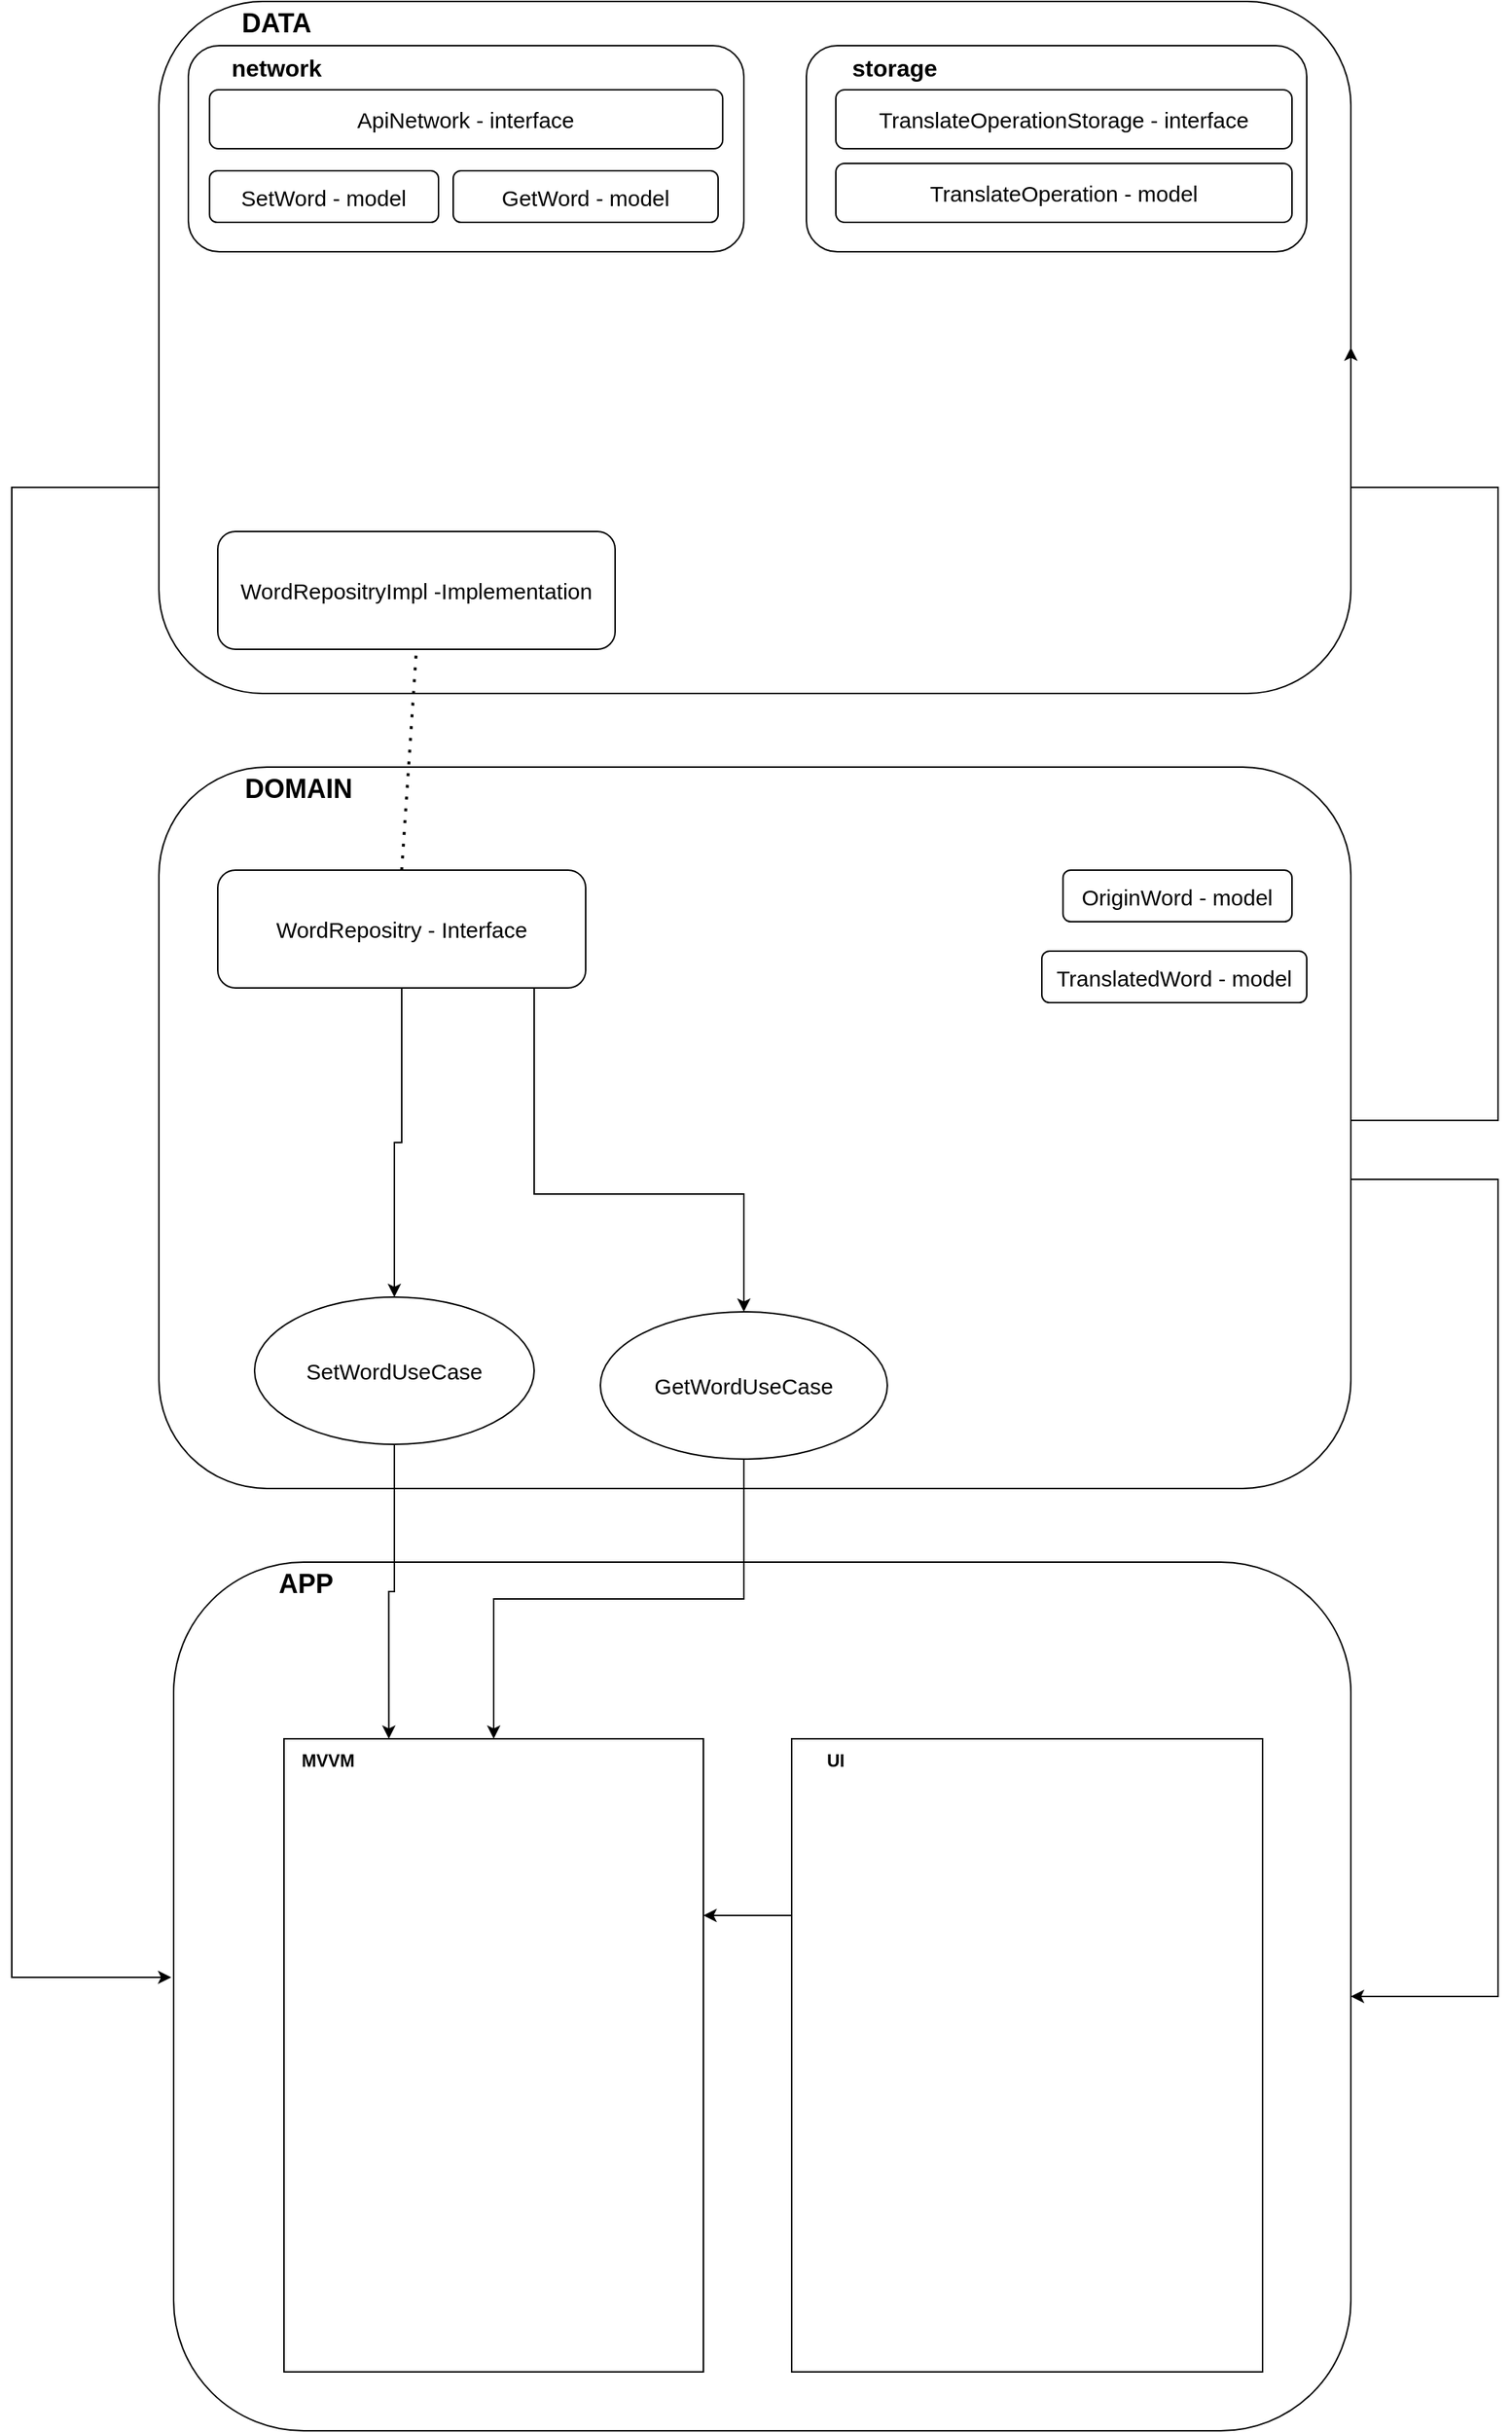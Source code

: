 <mxfile version="24.4.4" type="device">
  <diagram id="1bd0PjWaaaJUznnthjGX" name="Page-1">
    <mxGraphModel dx="2056" dy="2728" grid="1" gridSize="10" guides="1" tooltips="1" connect="1" arrows="1" fold="1" page="1" pageScale="1" pageWidth="850" pageHeight="1100" math="0" shadow="0">
      <root>
        <mxCell id="0" />
        <mxCell id="1" parent="0" />
        <mxCell id="LZ-k2jaxiD31yQg6w45P-14" value="" style="rounded=1;whiteSpace=wrap;html=1;" vertex="1" parent="1">
          <mxGeometry x="105" y="440" width="250" height="120" as="geometry" />
        </mxCell>
        <mxCell id="8oJ6PFNNN3YRL2dfp5-8-1" value="" style="rounded=1;whiteSpace=wrap;html=1;" parent="1" vertex="1">
          <mxGeometry x="-150" y="-130" width="810" height="470" as="geometry" />
        </mxCell>
        <mxCell id="8oJ6PFNNN3YRL2dfp5-8-2" value="&lt;b style=&quot;font-size: 18px;&quot;&gt;DATA&lt;/b&gt;" style="text;html=1;align=center;verticalAlign=middle;whiteSpace=wrap;rounded=0;fontSize=18;" parent="1" vertex="1">
          <mxGeometry x="-100" y="-130" width="60" height="30" as="geometry" />
        </mxCell>
        <mxCell id="LZ-k2jaxiD31yQg6w45P-18" style="edgeStyle=orthogonalEdgeStyle;rounded=0;orthogonalLoop=1;jettySize=auto;html=1;entryX=1;entryY=0.5;entryDx=0;entryDy=0;" edge="1" parent="1" source="8oJ6PFNNN3YRL2dfp5-8-4" target="8oJ6PFNNN3YRL2dfp5-8-6">
          <mxGeometry relative="1" as="geometry">
            <Array as="points">
              <mxPoint x="760" y="670" />
              <mxPoint x="760" y="1225" />
            </Array>
          </mxGeometry>
        </mxCell>
        <mxCell id="LZ-k2jaxiD31yQg6w45P-19" style="edgeStyle=orthogonalEdgeStyle;rounded=0;orthogonalLoop=1;jettySize=auto;html=1;entryX=1;entryY=0.5;entryDx=0;entryDy=0;" edge="1" parent="1" source="8oJ6PFNNN3YRL2dfp5-8-4" target="8oJ6PFNNN3YRL2dfp5-8-1">
          <mxGeometry relative="1" as="geometry">
            <Array as="points">
              <mxPoint x="760" y="630" />
              <mxPoint x="760" y="200" />
            </Array>
          </mxGeometry>
        </mxCell>
        <mxCell id="8oJ6PFNNN3YRL2dfp5-8-4" value="" style="rounded=1;whiteSpace=wrap;html=1;" parent="1" vertex="1">
          <mxGeometry x="-150" y="390" width="810" height="490" as="geometry" />
        </mxCell>
        <mxCell id="8oJ6PFNNN3YRL2dfp5-8-5" value="&lt;b style=&quot;font-size: 18px;&quot;&gt;DOMAIN&lt;/b&gt;" style="text;html=1;align=center;verticalAlign=middle;whiteSpace=wrap;rounded=0;fontSize=18;" parent="1" vertex="1">
          <mxGeometry x="-85" y="390" width="60" height="30" as="geometry" />
        </mxCell>
        <mxCell id="8oJ6PFNNN3YRL2dfp5-8-6" value="" style="rounded=1;whiteSpace=wrap;html=1;" parent="1" vertex="1">
          <mxGeometry x="-140" y="930" width="800" height="590" as="geometry" />
        </mxCell>
        <mxCell id="8oJ6PFNNN3YRL2dfp5-8-7" value="&lt;b style=&quot;font-size: 18px;&quot;&gt;APP&lt;/b&gt;" style="text;html=1;align=center;verticalAlign=middle;whiteSpace=wrap;rounded=0;fontSize=18;" parent="1" vertex="1">
          <mxGeometry x="-80" y="930" width="60" height="30" as="geometry" />
        </mxCell>
        <mxCell id="8oJ6PFNNN3YRL2dfp5-8-11" value="" style="rounded=0;whiteSpace=wrap;html=1;" parent="1" vertex="1">
          <mxGeometry x="-65" y="1050" width="285" height="430" as="geometry" />
        </mxCell>
        <mxCell id="8oJ6PFNNN3YRL2dfp5-8-13" value="&lt;b&gt;MVVM&lt;/b&gt;" style="text;html=1;align=center;verticalAlign=middle;whiteSpace=wrap;rounded=0;" parent="1" vertex="1">
          <mxGeometry x="-65" y="1050" width="60" height="30" as="geometry" />
        </mxCell>
        <mxCell id="LZ-k2jaxiD31yQg6w45P-24" style="edgeStyle=orthogonalEdgeStyle;rounded=0;orthogonalLoop=1;jettySize=auto;html=1;" edge="1" parent="1" source="8oJ6PFNNN3YRL2dfp5-8-14" target="8oJ6PFNNN3YRL2dfp5-8-11">
          <mxGeometry relative="1" as="geometry">
            <Array as="points">
              <mxPoint x="250" y="1170" />
              <mxPoint x="250" y="1170" />
            </Array>
          </mxGeometry>
        </mxCell>
        <mxCell id="8oJ6PFNNN3YRL2dfp5-8-14" value="" style="rounded=0;whiteSpace=wrap;html=1;" parent="1" vertex="1">
          <mxGeometry x="280" y="1050" width="320" height="430" as="geometry" />
        </mxCell>
        <mxCell id="8oJ6PFNNN3YRL2dfp5-8-15" value="&lt;b&gt;UI&lt;/b&gt;" style="text;html=1;align=center;verticalAlign=middle;whiteSpace=wrap;rounded=0;" parent="1" vertex="1">
          <mxGeometry x="280" y="1050" width="60" height="30" as="geometry" />
        </mxCell>
        <mxCell id="LZ-k2jaxiD31yQg6w45P-22" style="edgeStyle=orthogonalEdgeStyle;rounded=0;orthogonalLoop=1;jettySize=auto;html=1;entryX=0.25;entryY=0;entryDx=0;entryDy=0;" edge="1" parent="1" source="LZ-k2jaxiD31yQg6w45P-1" target="8oJ6PFNNN3YRL2dfp5-8-11">
          <mxGeometry relative="1" as="geometry" />
        </mxCell>
        <mxCell id="LZ-k2jaxiD31yQg6w45P-1" value="&lt;span style=&quot;font-size: 15px;&quot;&gt;SetWordUseCase&lt;/span&gt;" style="ellipse;whiteSpace=wrap;html=1;" vertex="1" parent="1">
          <mxGeometry x="-85" y="750" width="190" height="100" as="geometry" />
        </mxCell>
        <mxCell id="LZ-k2jaxiD31yQg6w45P-23" style="edgeStyle=orthogonalEdgeStyle;rounded=0;orthogonalLoop=1;jettySize=auto;html=1;" edge="1" parent="1" source="LZ-k2jaxiD31yQg6w45P-2" target="8oJ6PFNNN3YRL2dfp5-8-11">
          <mxGeometry relative="1" as="geometry" />
        </mxCell>
        <mxCell id="LZ-k2jaxiD31yQg6w45P-2" value="&lt;span style=&quot;font-size: 15px;&quot;&gt;GetWordUseCase&lt;/span&gt;" style="ellipse;whiteSpace=wrap;html=1;" vertex="1" parent="1">
          <mxGeometry x="150" y="760" width="195" height="100" as="geometry" />
        </mxCell>
        <mxCell id="LZ-k2jaxiD31yQg6w45P-10" value="&lt;span style=&quot;font-size: 15px;&quot;&gt;WordRepositry&lt;/span&gt;&lt;span style=&quot;font-size: 15px;&quot;&gt;Impl -Implementation&lt;/span&gt;" style="rounded=1;whiteSpace=wrap;html=1;" vertex="1" parent="1">
          <mxGeometry x="-110" y="230" width="270" height="80" as="geometry" />
        </mxCell>
        <mxCell id="LZ-k2jaxiD31yQg6w45P-20" style="edgeStyle=orthogonalEdgeStyle;rounded=0;orthogonalLoop=1;jettySize=auto;html=1;" edge="1" parent="1" source="LZ-k2jaxiD31yQg6w45P-11" target="LZ-k2jaxiD31yQg6w45P-1">
          <mxGeometry relative="1" as="geometry" />
        </mxCell>
        <mxCell id="LZ-k2jaxiD31yQg6w45P-21" style="edgeStyle=orthogonalEdgeStyle;rounded=0;orthogonalLoop=1;jettySize=auto;html=1;entryX=0.5;entryY=0;entryDx=0;entryDy=0;" edge="1" parent="1" source="LZ-k2jaxiD31yQg6w45P-11" target="LZ-k2jaxiD31yQg6w45P-2">
          <mxGeometry relative="1" as="geometry">
            <Array as="points">
              <mxPoint x="105" y="680" />
              <mxPoint x="248" y="680" />
            </Array>
          </mxGeometry>
        </mxCell>
        <mxCell id="LZ-k2jaxiD31yQg6w45P-11" value="&lt;span style=&quot;font-size: 15px;&quot;&gt;WordRepositry - Interface&lt;/span&gt;" style="rounded=1;whiteSpace=wrap;html=1;" vertex="1" parent="1">
          <mxGeometry x="-110" y="460" width="250" height="80" as="geometry" />
        </mxCell>
        <mxCell id="LZ-k2jaxiD31yQg6w45P-17" style="edgeStyle=orthogonalEdgeStyle;rounded=0;orthogonalLoop=1;jettySize=auto;html=1;entryX=-0.002;entryY=0.478;entryDx=0;entryDy=0;entryPerimeter=0;" edge="1" parent="1" source="8oJ6PFNNN3YRL2dfp5-8-1" target="8oJ6PFNNN3YRL2dfp5-8-6">
          <mxGeometry relative="1" as="geometry">
            <Array as="points">
              <mxPoint x="-250" y="200" />
              <mxPoint x="-250" y="1212" />
            </Array>
          </mxGeometry>
        </mxCell>
        <mxCell id="LZ-k2jaxiD31yQg6w45P-25" value="" style="endArrow=none;dashed=1;html=1;dashPattern=1 3;strokeWidth=2;rounded=0;exitX=0.5;exitY=0;exitDx=0;exitDy=0;entryX=0.5;entryY=1;entryDx=0;entryDy=0;" edge="1" parent="1" source="LZ-k2jaxiD31yQg6w45P-11" target="LZ-k2jaxiD31yQg6w45P-10">
          <mxGeometry width="50" height="50" relative="1" as="geometry">
            <mxPoint x="30" y="410" as="sourcePoint" />
            <mxPoint x="80" y="360" as="targetPoint" />
          </mxGeometry>
        </mxCell>
        <mxCell id="LZ-k2jaxiD31yQg6w45P-31" value="" style="rounded=1;whiteSpace=wrap;html=1;" vertex="1" parent="1">
          <mxGeometry x="290" y="-100" width="340" height="140" as="geometry" />
        </mxCell>
        <mxCell id="LZ-k2jaxiD31yQg6w45P-32" value="&lt;b style=&quot;font-size: 16px;&quot;&gt;storage&lt;/b&gt;" style="text;html=1;align=center;verticalAlign=middle;whiteSpace=wrap;rounded=0;fontSize=16;" vertex="1" parent="1">
          <mxGeometry x="320" y="-100" width="60" height="30" as="geometry" />
        </mxCell>
        <mxCell id="LZ-k2jaxiD31yQg6w45P-26" value="&lt;font style=&quot;font-size: 15px;&quot;&gt;TranslateOperationStorage - interface&lt;/font&gt;" style="rounded=1;whiteSpace=wrap;html=1;" vertex="1" parent="1">
          <mxGeometry x="310" y="-70" width="310" height="40" as="geometry" />
        </mxCell>
        <mxCell id="LZ-k2jaxiD31yQg6w45P-33" value="&lt;font style=&quot;font-size: 15px;&quot;&gt;TranslateOperation - model&lt;/font&gt;" style="rounded=1;whiteSpace=wrap;html=1;" vertex="1" parent="1">
          <mxGeometry x="310" y="-20" width="310" height="40" as="geometry" />
        </mxCell>
        <mxCell id="LZ-k2jaxiD31yQg6w45P-34" value="" style="rounded=1;whiteSpace=wrap;html=1;" vertex="1" parent="1">
          <mxGeometry x="-130" y="-100" width="377.5" height="140" as="geometry" />
        </mxCell>
        <mxCell id="LZ-k2jaxiD31yQg6w45P-35" value="&lt;b style=&quot;font-size: 16px;&quot;&gt;network&lt;/b&gt;" style="text;html=1;align=center;verticalAlign=middle;whiteSpace=wrap;rounded=0;fontSize=16;" vertex="1" parent="1">
          <mxGeometry x="-100" y="-100" width="60" height="30" as="geometry" />
        </mxCell>
        <mxCell id="LZ-k2jaxiD31yQg6w45P-36" value="&lt;font style=&quot;font-size: 15px;&quot;&gt;ApiNetwork - interface&lt;/font&gt;" style="rounded=1;whiteSpace=wrap;html=1;" vertex="1" parent="1">
          <mxGeometry x="-115.62" y="-70" width="348.75" height="40" as="geometry" />
        </mxCell>
        <mxCell id="LZ-k2jaxiD31yQg6w45P-4" value="&lt;font style=&quot;font-size: 15px;&quot;&gt;SetWord - model&lt;/font&gt;" style="rounded=1;whiteSpace=wrap;html=1;" vertex="1" parent="1">
          <mxGeometry x="-115.62" y="-15" width="155.62" height="35" as="geometry" />
        </mxCell>
        <mxCell id="LZ-k2jaxiD31yQg6w45P-5" value="&lt;font style=&quot;font-size: 15px;&quot;&gt;GetWord - model&lt;/font&gt;" style="rounded=1;whiteSpace=wrap;html=1;" vertex="1" parent="1">
          <mxGeometry x="50" y="-15" width="180" height="35" as="geometry" />
        </mxCell>
        <mxCell id="LZ-k2jaxiD31yQg6w45P-38" value="&lt;font style=&quot;font-size: 15px;&quot;&gt;OriginWord - model&lt;/font&gt;" style="rounded=1;whiteSpace=wrap;html=1;" vertex="1" parent="1">
          <mxGeometry x="464.38" y="460" width="155.62" height="35" as="geometry" />
        </mxCell>
        <mxCell id="LZ-k2jaxiD31yQg6w45P-39" value="&lt;font style=&quot;font-size: 15px;&quot;&gt;TranslatedWord - model&lt;/font&gt;" style="rounded=1;whiteSpace=wrap;html=1;" vertex="1" parent="1">
          <mxGeometry x="450" y="515" width="180" height="35" as="geometry" />
        </mxCell>
      </root>
    </mxGraphModel>
  </diagram>
</mxfile>
